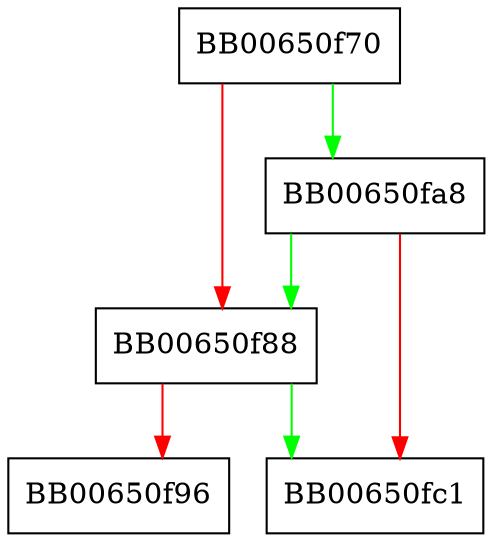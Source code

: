 digraph TS_RESP_CTX_add_failure_info {
  node [shape="box"];
  graph [splines=ortho];
  BB00650f70 -> BB00650fa8 [color="green"];
  BB00650f70 -> BB00650f88 [color="red"];
  BB00650f88 -> BB00650fc1 [color="green"];
  BB00650f88 -> BB00650f96 [color="red"];
  BB00650fa8 -> BB00650f88 [color="green"];
  BB00650fa8 -> BB00650fc1 [color="red"];
}